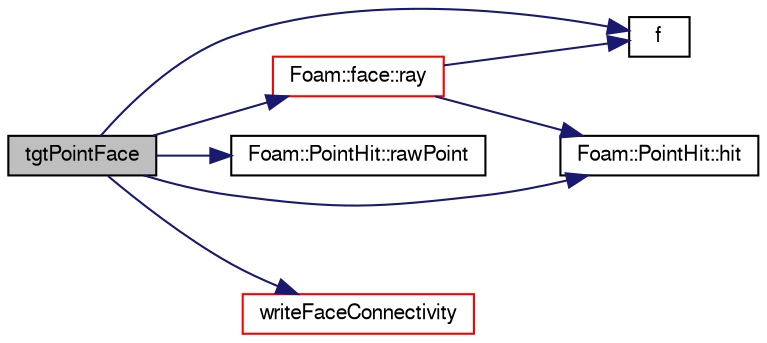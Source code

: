 digraph "tgtPointFace"
{
  bgcolor="transparent";
  edge [fontname="FreeSans",fontsize="10",labelfontname="FreeSans",labelfontsize="10"];
  node [fontname="FreeSans",fontsize="10",shape=record];
  rankdir="LR";
  Node686 [label="tgtPointFace",height=0.2,width=0.4,color="black", fillcolor="grey75", style="filled", fontcolor="black"];
  Node686 -> Node687 [color="midnightblue",fontsize="10",style="solid",fontname="FreeSans"];
  Node687 [label="f",height=0.2,width=0.4,color="black",URL="$a17900.html#a888be93833ac7a23170555c69c690288"];
  Node686 -> Node688 [color="midnightblue",fontsize="10",style="solid",fontname="FreeSans"];
  Node688 [label="Foam::PointHit::hit",height=0.2,width=0.4,color="black",URL="$a27558.html#aee8dc30bf27cefe419b15f96e594c155",tooltip="Is there a hit. "];
  Node686 -> Node689 [color="midnightblue",fontsize="10",style="solid",fontname="FreeSans"];
  Node689 [label="Foam::PointHit::rawPoint",height=0.2,width=0.4,color="black",URL="$a27558.html#a479a270e3db1518fd61b8a756455786b",tooltip="Return point with no checking. "];
  Node686 -> Node690 [color="midnightblue",fontsize="10",style="solid",fontname="FreeSans"];
  Node690 [label="Foam::face::ray",height=0.2,width=0.4,color="red",URL="$a27218.html#a0b9f87e78c11730b3971c2f71df58d37",tooltip="Return potential intersection with face with a ray starting. "];
  Node690 -> Node687 [color="midnightblue",fontsize="10",style="solid",fontname="FreeSans"];
  Node690 -> Node688 [color="midnightblue",fontsize="10",style="solid",fontname="FreeSans"];
  Node686 -> Node708 [color="midnightblue",fontsize="10",style="solid",fontname="FreeSans"];
  Node708 [label="writeFaceConnectivity",height=0.2,width=0.4,color="red",URL="$a24866.html#ae9390eadf5f00f3d296e163a38d9314a",tooltip="Write face connectivity as OBJ file. "];
}
